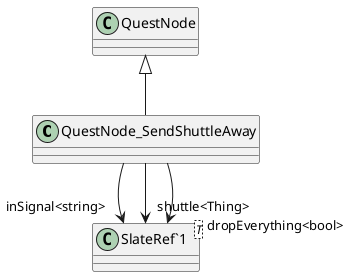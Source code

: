 @startuml
class QuestNode_SendShuttleAway {
}
class "SlateRef`1"<T> {
}
QuestNode <|-- QuestNode_SendShuttleAway
QuestNode_SendShuttleAway --> "inSignal<string>" "SlateRef`1"
QuestNode_SendShuttleAway --> "shuttle<Thing>" "SlateRef`1"
QuestNode_SendShuttleAway --> "dropEverything<bool>" "SlateRef`1"
@enduml

